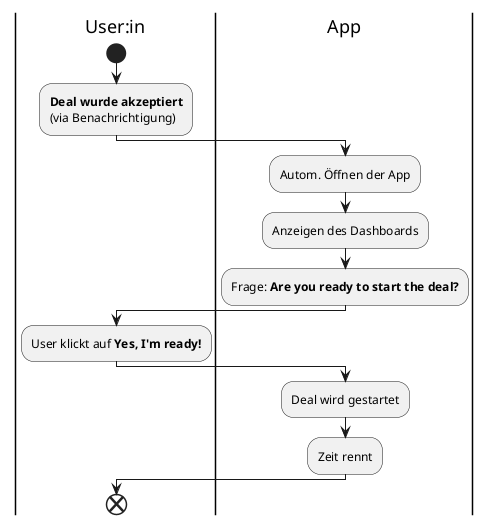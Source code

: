 @startuml accept-deal

|User:in|
start
    :**Deal wurde akzeptiert** 
    (via Benachrichtigung);
    |App|
    :Autom. Öffnen der App;
    :Anzeigen des Dashboards;
    :Frage: **Are you ready to start the deal?**;
    |User:in|
    :User klickt auf **Yes, I'm ready!**;
    |App|
    :Deal wird gestartet;
    :Zeit rennt;
    |User:in|
end

@enduml